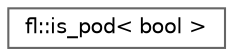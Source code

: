 digraph "Graphical Class Hierarchy"
{
 // LATEX_PDF_SIZE
  bgcolor="transparent";
  edge [fontname=Helvetica,fontsize=10,labelfontname=Helvetica,labelfontsize=10];
  node [fontname=Helvetica,fontsize=10,shape=box,height=0.2,width=0.4];
  rankdir="LR";
  Node0 [id="Node000000",label="fl::is_pod\< bool \>",height=0.2,width=0.4,color="grey40", fillcolor="white", style="filled",URL="$db/d7e/structfl_1_1is__pod_3_01bool_01_4.html",tooltip=" "];
}
